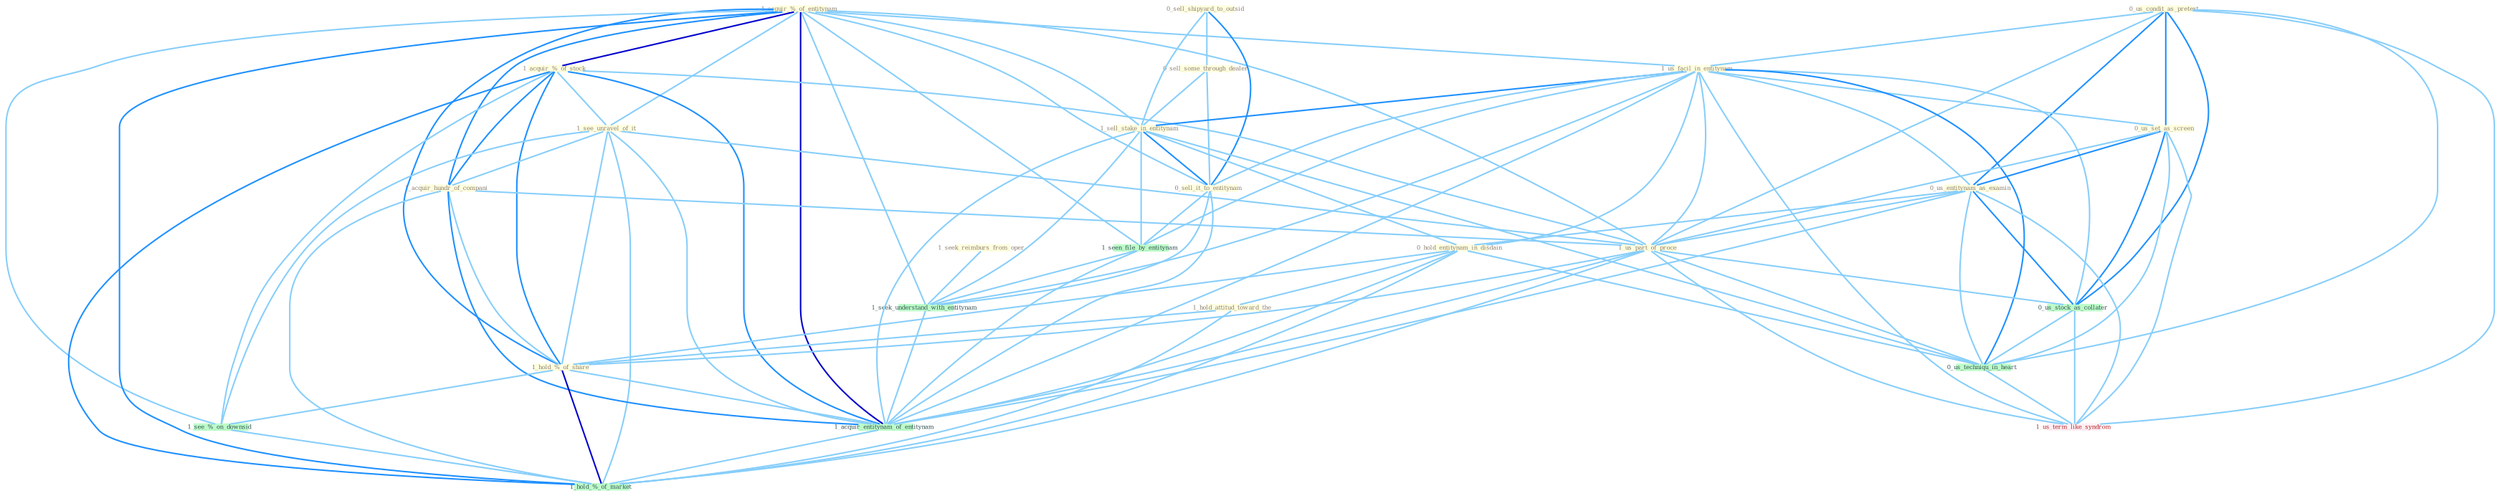 Graph G{ 
    node
    [shape=polygon,style=filled,width=.5,height=.06,color="#BDFCC9",fixedsize=true,fontsize=4,
    fontcolor="#2f4f4f"];
    {node
    [color="#ffffe0", fontcolor="#8b7d6b"] "1_acquir_%_of_entitynam " "0_sell_shipyard_to_outsid " "1_acquir_%_of_stock " "0_us_condit_as_pretext " "1_see_unravel_of_it " "0_sell_some_through_dealer " "1_us_facil_in_entitynam " "1_sell_stake_in_entitynam " "1_seek_reimburs_from_oper " "0_us_set_as_screen " "0_us_entitynam_as_examin " "1_acquir_hundr_of_compani " "0_hold_entitynam_in_disdain " "1_us_part_of_proce " "1_hold_attitud_toward_the " "1_hold_%_of_share " "0_sell_it_to_entitynam "}
{node [color="#fff0f5", fontcolor="#b22222"] "1_us_term_like_syndrom "}
edge [color="#B0E2FF"];

	"1_acquir_%_of_entitynam " -- "1_acquir_%_of_stock " [w="3", color="#0000cd" , len=0.6];
	"1_acquir_%_of_entitynam " -- "1_see_unravel_of_it " [w="1", color="#87cefa" ];
	"1_acquir_%_of_entitynam " -- "1_us_facil_in_entitynam " [w="1", color="#87cefa" ];
	"1_acquir_%_of_entitynam " -- "1_sell_stake_in_entitynam " [w="1", color="#87cefa" ];
	"1_acquir_%_of_entitynam " -- "1_acquir_hundr_of_compani " [w="2", color="#1e90ff" , len=0.8];
	"1_acquir_%_of_entitynam " -- "1_us_part_of_proce " [w="1", color="#87cefa" ];
	"1_acquir_%_of_entitynam " -- "1_hold_%_of_share " [w="2", color="#1e90ff" , len=0.8];
	"1_acquir_%_of_entitynam " -- "0_sell_it_to_entitynam " [w="1", color="#87cefa" ];
	"1_acquir_%_of_entitynam " -- "1_seen_file_by_entitynam " [w="1", color="#87cefa" ];
	"1_acquir_%_of_entitynam " -- "1_seek_understand_with_entitynam " [w="1", color="#87cefa" ];
	"1_acquir_%_of_entitynam " -- "1_acquir_entitynam_of_entitynam " [w="3", color="#0000cd" , len=0.6];
	"1_acquir_%_of_entitynam " -- "1_see_%_on_downsid " [w="1", color="#87cefa" ];
	"1_acquir_%_of_entitynam " -- "1_hold_%_of_market " [w="2", color="#1e90ff" , len=0.8];
	"0_sell_shipyard_to_outsid " -- "0_sell_some_through_dealer " [w="1", color="#87cefa" ];
	"0_sell_shipyard_to_outsid " -- "1_sell_stake_in_entitynam " [w="1", color="#87cefa" ];
	"0_sell_shipyard_to_outsid " -- "0_sell_it_to_entitynam " [w="2", color="#1e90ff" , len=0.8];
	"1_acquir_%_of_stock " -- "1_see_unravel_of_it " [w="1", color="#87cefa" ];
	"1_acquir_%_of_stock " -- "1_acquir_hundr_of_compani " [w="2", color="#1e90ff" , len=0.8];
	"1_acquir_%_of_stock " -- "1_us_part_of_proce " [w="1", color="#87cefa" ];
	"1_acquir_%_of_stock " -- "1_hold_%_of_share " [w="2", color="#1e90ff" , len=0.8];
	"1_acquir_%_of_stock " -- "1_acquir_entitynam_of_entitynam " [w="2", color="#1e90ff" , len=0.8];
	"1_acquir_%_of_stock " -- "1_see_%_on_downsid " [w="1", color="#87cefa" ];
	"1_acquir_%_of_stock " -- "1_hold_%_of_market " [w="2", color="#1e90ff" , len=0.8];
	"0_us_condit_as_pretext " -- "1_us_facil_in_entitynam " [w="1", color="#87cefa" ];
	"0_us_condit_as_pretext " -- "0_us_set_as_screen " [w="2", color="#1e90ff" , len=0.8];
	"0_us_condit_as_pretext " -- "0_us_entitynam_as_examin " [w="2", color="#1e90ff" , len=0.8];
	"0_us_condit_as_pretext " -- "1_us_part_of_proce " [w="1", color="#87cefa" ];
	"0_us_condit_as_pretext " -- "0_us_stock_as_collater " [w="2", color="#1e90ff" , len=0.8];
	"0_us_condit_as_pretext " -- "0_us_techniqu_in_heart " [w="1", color="#87cefa" ];
	"0_us_condit_as_pretext " -- "1_us_term_like_syndrom " [w="1", color="#87cefa" ];
	"1_see_unravel_of_it " -- "1_acquir_hundr_of_compani " [w="1", color="#87cefa" ];
	"1_see_unravel_of_it " -- "1_us_part_of_proce " [w="1", color="#87cefa" ];
	"1_see_unravel_of_it " -- "1_hold_%_of_share " [w="1", color="#87cefa" ];
	"1_see_unravel_of_it " -- "1_acquir_entitynam_of_entitynam " [w="1", color="#87cefa" ];
	"1_see_unravel_of_it " -- "1_see_%_on_downsid " [w="1", color="#87cefa" ];
	"1_see_unravel_of_it " -- "1_hold_%_of_market " [w="1", color="#87cefa" ];
	"0_sell_some_through_dealer " -- "1_sell_stake_in_entitynam " [w="1", color="#87cefa" ];
	"0_sell_some_through_dealer " -- "0_sell_it_to_entitynam " [w="1", color="#87cefa" ];
	"1_us_facil_in_entitynam " -- "1_sell_stake_in_entitynam " [w="2", color="#1e90ff" , len=0.8];
	"1_us_facil_in_entitynam " -- "0_us_set_as_screen " [w="1", color="#87cefa" ];
	"1_us_facil_in_entitynam " -- "0_us_entitynam_as_examin " [w="1", color="#87cefa" ];
	"1_us_facil_in_entitynam " -- "0_hold_entitynam_in_disdain " [w="1", color="#87cefa" ];
	"1_us_facil_in_entitynam " -- "1_us_part_of_proce " [w="1", color="#87cefa" ];
	"1_us_facil_in_entitynam " -- "0_sell_it_to_entitynam " [w="1", color="#87cefa" ];
	"1_us_facil_in_entitynam " -- "1_seen_file_by_entitynam " [w="1", color="#87cefa" ];
	"1_us_facil_in_entitynam " -- "0_us_stock_as_collater " [w="1", color="#87cefa" ];
	"1_us_facil_in_entitynam " -- "1_seek_understand_with_entitynam " [w="1", color="#87cefa" ];
	"1_us_facil_in_entitynam " -- "1_acquir_entitynam_of_entitynam " [w="1", color="#87cefa" ];
	"1_us_facil_in_entitynam " -- "0_us_techniqu_in_heart " [w="2", color="#1e90ff" , len=0.8];
	"1_us_facil_in_entitynam " -- "1_us_term_like_syndrom " [w="1", color="#87cefa" ];
	"1_sell_stake_in_entitynam " -- "0_hold_entitynam_in_disdain " [w="1", color="#87cefa" ];
	"1_sell_stake_in_entitynam " -- "0_sell_it_to_entitynam " [w="2", color="#1e90ff" , len=0.8];
	"1_sell_stake_in_entitynam " -- "1_seen_file_by_entitynam " [w="1", color="#87cefa" ];
	"1_sell_stake_in_entitynam " -- "1_seek_understand_with_entitynam " [w="1", color="#87cefa" ];
	"1_sell_stake_in_entitynam " -- "1_acquir_entitynam_of_entitynam " [w="1", color="#87cefa" ];
	"1_sell_stake_in_entitynam " -- "0_us_techniqu_in_heart " [w="1", color="#87cefa" ];
	"1_seek_reimburs_from_oper " -- "1_seek_understand_with_entitynam " [w="1", color="#87cefa" ];
	"0_us_set_as_screen " -- "0_us_entitynam_as_examin " [w="2", color="#1e90ff" , len=0.8];
	"0_us_set_as_screen " -- "1_us_part_of_proce " [w="1", color="#87cefa" ];
	"0_us_set_as_screen " -- "0_us_stock_as_collater " [w="2", color="#1e90ff" , len=0.8];
	"0_us_set_as_screen " -- "0_us_techniqu_in_heart " [w="1", color="#87cefa" ];
	"0_us_set_as_screen " -- "1_us_term_like_syndrom " [w="1", color="#87cefa" ];
	"0_us_entitynam_as_examin " -- "0_hold_entitynam_in_disdain " [w="1", color="#87cefa" ];
	"0_us_entitynam_as_examin " -- "1_us_part_of_proce " [w="1", color="#87cefa" ];
	"0_us_entitynam_as_examin " -- "0_us_stock_as_collater " [w="2", color="#1e90ff" , len=0.8];
	"0_us_entitynam_as_examin " -- "1_acquir_entitynam_of_entitynam " [w="1", color="#87cefa" ];
	"0_us_entitynam_as_examin " -- "0_us_techniqu_in_heart " [w="1", color="#87cefa" ];
	"0_us_entitynam_as_examin " -- "1_us_term_like_syndrom " [w="1", color="#87cefa" ];
	"1_acquir_hundr_of_compani " -- "1_us_part_of_proce " [w="1", color="#87cefa" ];
	"1_acquir_hundr_of_compani " -- "1_hold_%_of_share " [w="1", color="#87cefa" ];
	"1_acquir_hundr_of_compani " -- "1_acquir_entitynam_of_entitynam " [w="2", color="#1e90ff" , len=0.8];
	"1_acquir_hundr_of_compani " -- "1_hold_%_of_market " [w="1", color="#87cefa" ];
	"0_hold_entitynam_in_disdain " -- "1_hold_attitud_toward_the " [w="1", color="#87cefa" ];
	"0_hold_entitynam_in_disdain " -- "1_hold_%_of_share " [w="1", color="#87cefa" ];
	"0_hold_entitynam_in_disdain " -- "1_acquir_entitynam_of_entitynam " [w="1", color="#87cefa" ];
	"0_hold_entitynam_in_disdain " -- "0_us_techniqu_in_heart " [w="1", color="#87cefa" ];
	"0_hold_entitynam_in_disdain " -- "1_hold_%_of_market " [w="1", color="#87cefa" ];
	"1_us_part_of_proce " -- "1_hold_%_of_share " [w="1", color="#87cefa" ];
	"1_us_part_of_proce " -- "0_us_stock_as_collater " [w="1", color="#87cefa" ];
	"1_us_part_of_proce " -- "1_acquir_entitynam_of_entitynam " [w="1", color="#87cefa" ];
	"1_us_part_of_proce " -- "0_us_techniqu_in_heart " [w="1", color="#87cefa" ];
	"1_us_part_of_proce " -- "1_us_term_like_syndrom " [w="1", color="#87cefa" ];
	"1_us_part_of_proce " -- "1_hold_%_of_market " [w="1", color="#87cefa" ];
	"1_hold_attitud_toward_the " -- "1_hold_%_of_share " [w="1", color="#87cefa" ];
	"1_hold_attitud_toward_the " -- "1_hold_%_of_market " [w="1", color="#87cefa" ];
	"1_hold_%_of_share " -- "1_acquir_entitynam_of_entitynam " [w="1", color="#87cefa" ];
	"1_hold_%_of_share " -- "1_see_%_on_downsid " [w="1", color="#87cefa" ];
	"1_hold_%_of_share " -- "1_hold_%_of_market " [w="3", color="#0000cd" , len=0.6];
	"0_sell_it_to_entitynam " -- "1_seen_file_by_entitynam " [w="1", color="#87cefa" ];
	"0_sell_it_to_entitynam " -- "1_seek_understand_with_entitynam " [w="1", color="#87cefa" ];
	"0_sell_it_to_entitynam " -- "1_acquir_entitynam_of_entitynam " [w="1", color="#87cefa" ];
	"1_seen_file_by_entitynam " -- "1_seek_understand_with_entitynam " [w="1", color="#87cefa" ];
	"1_seen_file_by_entitynam " -- "1_acquir_entitynam_of_entitynam " [w="1", color="#87cefa" ];
	"0_us_stock_as_collater " -- "0_us_techniqu_in_heart " [w="1", color="#87cefa" ];
	"0_us_stock_as_collater " -- "1_us_term_like_syndrom " [w="1", color="#87cefa" ];
	"1_seek_understand_with_entitynam " -- "1_acquir_entitynam_of_entitynam " [w="1", color="#87cefa" ];
	"1_acquir_entitynam_of_entitynam " -- "1_hold_%_of_market " [w="1", color="#87cefa" ];
	"0_us_techniqu_in_heart " -- "1_us_term_like_syndrom " [w="1", color="#87cefa" ];
	"1_see_%_on_downsid " -- "1_hold_%_of_market " [w="1", color="#87cefa" ];
}